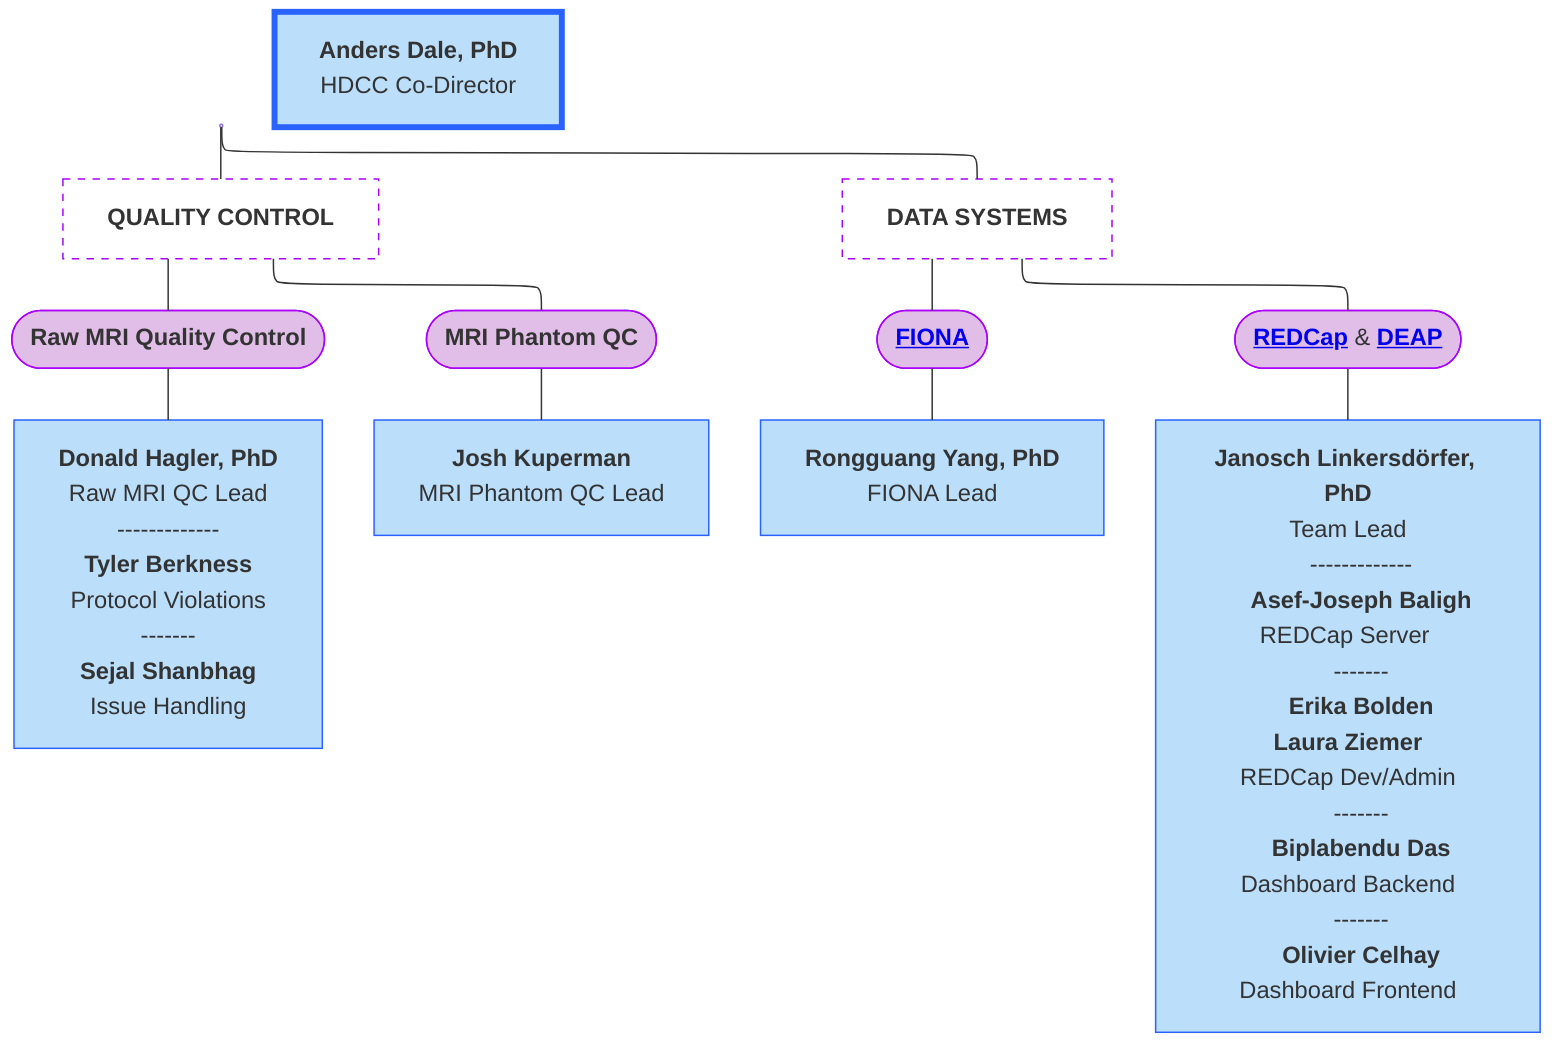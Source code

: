 ---
config:
  layout: elk
---
flowchart TB
    A["<b>Anders Dale, PhD</b><br>PI / Director"] --- QC["<b>QUALITY CONTROL</b>"] & Systems["<b>DATA SYSTEMS</b>"]
    QC --- n2(["<b>Raw MRI Quality Control</b>"]) & n3(["<b>MRI Phantom QC</b>"])
    n2 --- n9["<b>Donald Hagler, PhD</b><br>Raw MRI QC Lead
    -------------
    <b>Tyler Berkness</b><br>Protocol Violations
    -------
    <b>Sejal Shanbhag</b><br>Issue Handling"]
    n3 --- n10["<b>Josh Kuperman</b><br>MRI Phantom QC Lead"]
    Systems --- z["<a href="../orgcharts/#fiona" target="_top"><b>FIONA</b></a>"]
    Systems --- n6["<a href="../orgcharts/#redcap" target="_top"><b>REDCap</b></a> & <a href="../orgcharts/#deap"><b>DEAP</b></a>"]
    z --- n8["<b>Rongguang Yang, PhD</b><br>FIONA Lead"]
    n6 --- n4["<b>Janosch Linkersdörfer, PhD</b><br>Team Lead
    -------------
    <b>Asef-Joseph Baligh</b><br>REDCap Server 
    -------
    <b>Erika Bolden<br>Laura Ziemer</b><br>REDCap Dev/Admin
    -------
    <b>Biplabendu Das</b><br>Dashboard Backend
    -------
    <b>Olivier Celhay</b><br>Dashboard Frontend"]
    n11["<b>Anders Dale, PhD</b><br>HDCC Co-Director"]
    A@{ shape: anchor}
    z@{ shape: stadium}
    n6@{ shape: stadium}
    n11@{ shape: rect}
    style A fill:#BBDEFB,stroke:#2962FF
    style QC fill:#FFFFFF,stroke:#AA00FF,stroke-dasharray: 5 5
    style Systems fill:#ffffff,stroke:#AA00FF,stroke-dasharray: 5 5
    style n2 fill:#E1BEE7,stroke:#AA00FF
    style n3 fill:#E1BEE7,stroke:#AA00FF
    style n9 fill:#BBDEFB,stroke:#2962FF
    style n10 fill:#BBDEFB,stroke:#2962FF
    style z fill:#E1BEE7,stroke:#AA00FF
    style n6 fill:#E1BEE7,stroke:#AA00FF
    style n8 fill:#BBDEFB,stroke:#2962FF
    style n4 fill:#BBDEFB,stroke:#2962FF
    style n11 fill:#BBDEFB,stroke:#2962FF,stroke-width:4px